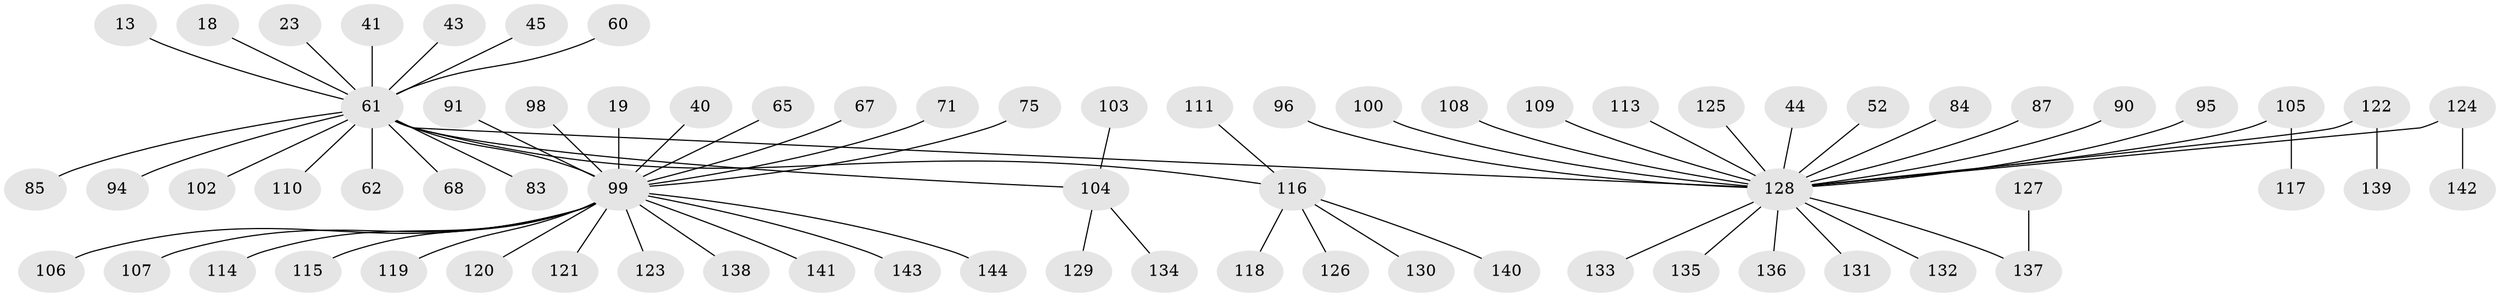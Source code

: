 // original degree distribution, {1: 0.625, 23: 0.006944444444444444, 11: 0.006944444444444444, 3: 0.11805555555555555, 14: 0.006944444444444444, 9: 0.006944444444444444, 6: 0.013888888888888888, 2: 0.1527777777777778, 7: 0.006944444444444444, 4: 0.04861111111111111, 5: 0.006944444444444444}
// Generated by graph-tools (version 1.1) at 2025/47/03/09/25 04:47:37]
// undirected, 72 vertices, 71 edges
graph export_dot {
graph [start="1"]
  node [color=gray90,style=filled];
  13;
  18;
  19;
  23;
  40;
  41;
  43;
  44;
  45 [super="+14"];
  52;
  60 [super="+34"];
  61 [super="+2"];
  62;
  65;
  67;
  68;
  71;
  75;
  83;
  84;
  85;
  87 [super="+37"];
  90 [super="+86"];
  91;
  94;
  95;
  96;
  98 [super="+48+92"];
  99 [super="+63+82+64"];
  100;
  102 [super="+51+79"];
  103;
  104 [super="+21+42"];
  105 [super="+9"];
  106;
  107;
  108;
  109;
  110;
  111;
  113;
  114;
  115;
  116 [super="+58+70+74+72+101"];
  117;
  118;
  119 [super="+76"];
  120;
  121;
  122 [super="+89"];
  123;
  124 [super="+12"];
  125;
  126;
  127;
  128 [super="+49+78+97+59+112"];
  129;
  130;
  131;
  132;
  133;
  134;
  135;
  136;
  137 [super="+93"];
  138;
  139;
  140;
  141;
  142;
  143 [super="+88"];
  144 [super="+27+53"];
  13 -- 61;
  18 -- 61;
  19 -- 99;
  23 -- 61;
  40 -- 99;
  41 -- 61;
  43 -- 61;
  44 -- 128;
  45 -- 61;
  52 -- 128;
  60 -- 61;
  61 -- 94;
  61 -- 68;
  61 -- 83;
  61 -- 85;
  61 -- 110;
  61 -- 62;
  61 -- 128 [weight=3];
  61 -- 104;
  61 -- 99 [weight=3];
  61 -- 116;
  61 -- 102;
  65 -- 99;
  67 -- 99;
  71 -- 99;
  75 -- 99;
  84 -- 128;
  87 -- 128;
  90 -- 128;
  91 -- 99;
  95 -- 128;
  96 -- 128;
  98 -- 99;
  99 -- 123;
  99 -- 115;
  99 -- 138;
  99 -- 141;
  99 -- 144;
  99 -- 106;
  99 -- 107;
  99 -- 114;
  99 -- 120;
  99 -- 121;
  99 -- 119;
  99 -- 143;
  100 -- 128;
  103 -- 104;
  104 -- 129;
  104 -- 134;
  105 -- 117;
  105 -- 128;
  108 -- 128;
  109 -- 128;
  111 -- 116;
  113 -- 128;
  116 -- 126;
  116 -- 118;
  116 -- 140;
  116 -- 130;
  122 -- 128;
  122 -- 139;
  124 -- 142;
  124 -- 128;
  125 -- 128;
  127 -- 137;
  128 -- 131;
  128 -- 132;
  128 -- 135;
  128 -- 136;
  128 -- 133;
  128 -- 137;
}
